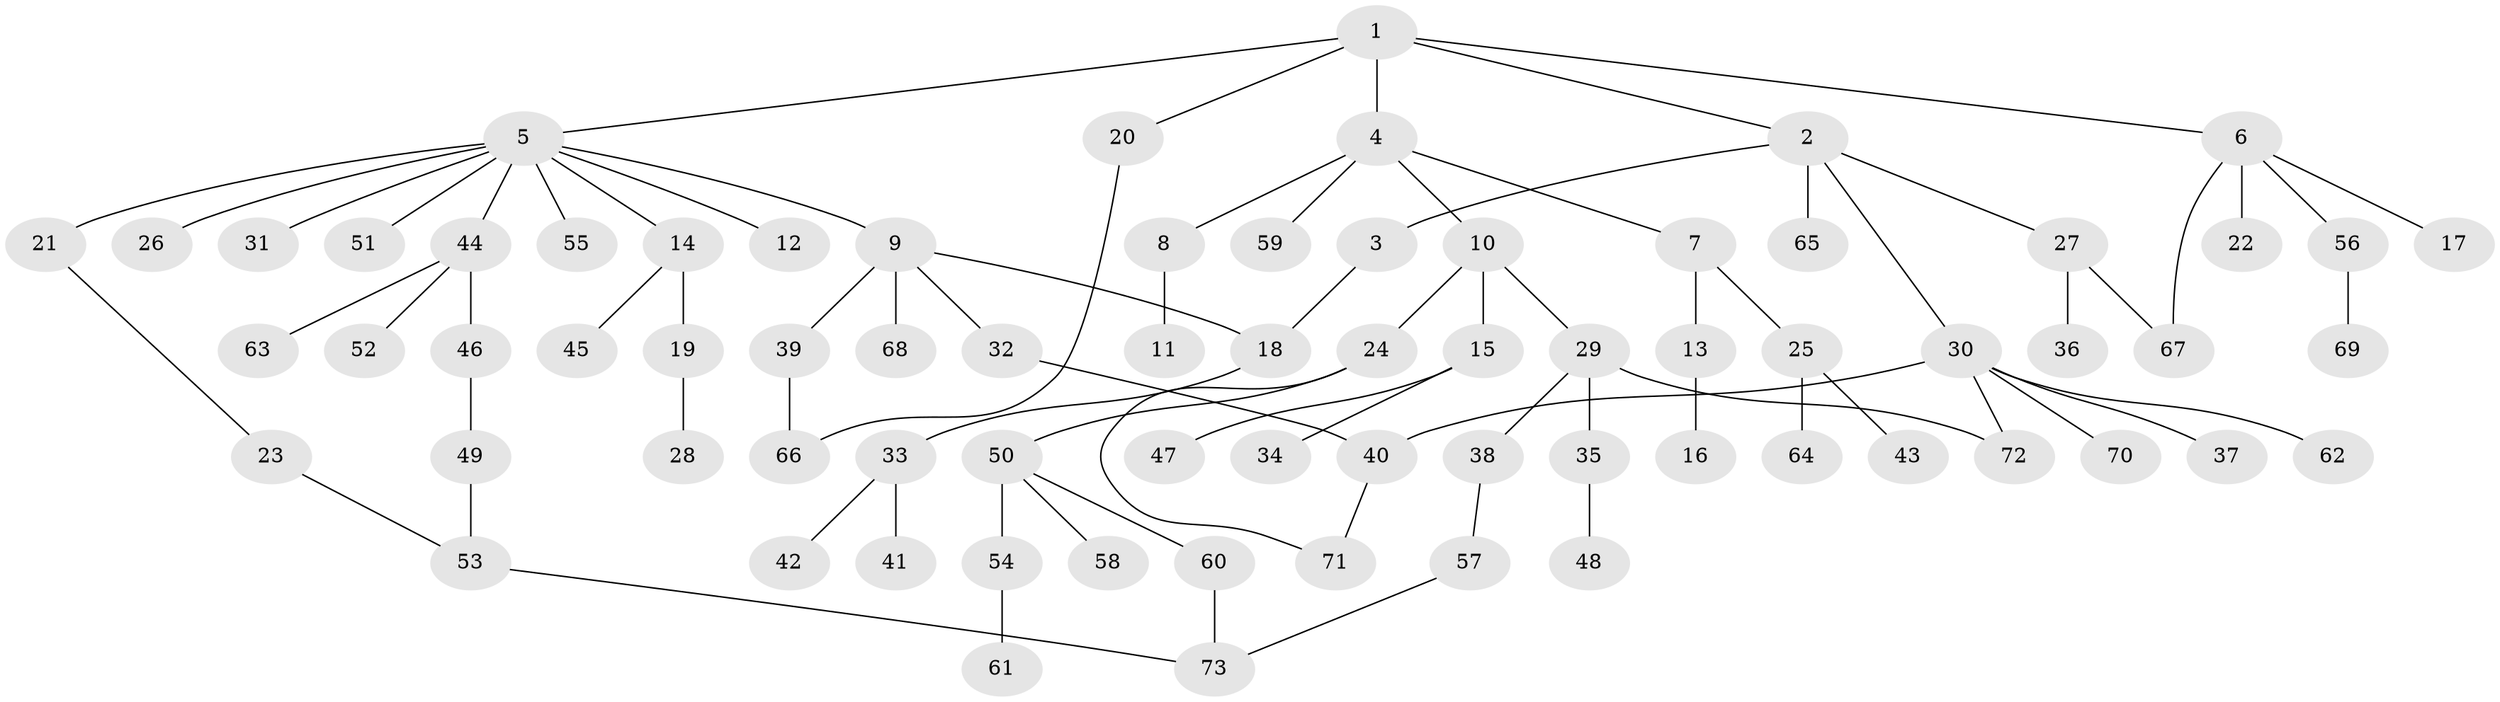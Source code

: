 // coarse degree distribution, {1: 0.5348837209302325, 3: 0.046511627906976744, 7: 0.046511627906976744, 2: 0.23255813953488372, 6: 0.046511627906976744, 4: 0.06976744186046512, 11: 0.023255813953488372}
// Generated by graph-tools (version 1.1) at 2025/45/03/04/25 21:45:00]
// undirected, 73 vertices, 81 edges
graph export_dot {
graph [start="1"]
  node [color=gray90,style=filled];
  1;
  2;
  3;
  4;
  5;
  6;
  7;
  8;
  9;
  10;
  11;
  12;
  13;
  14;
  15;
  16;
  17;
  18;
  19;
  20;
  21;
  22;
  23;
  24;
  25;
  26;
  27;
  28;
  29;
  30;
  31;
  32;
  33;
  34;
  35;
  36;
  37;
  38;
  39;
  40;
  41;
  42;
  43;
  44;
  45;
  46;
  47;
  48;
  49;
  50;
  51;
  52;
  53;
  54;
  55;
  56;
  57;
  58;
  59;
  60;
  61;
  62;
  63;
  64;
  65;
  66;
  67;
  68;
  69;
  70;
  71;
  72;
  73;
  1 -- 2;
  1 -- 4;
  1 -- 5;
  1 -- 6;
  1 -- 20;
  2 -- 3;
  2 -- 27;
  2 -- 30;
  2 -- 65;
  3 -- 18;
  4 -- 7;
  4 -- 8;
  4 -- 10;
  4 -- 59;
  5 -- 9;
  5 -- 12;
  5 -- 14;
  5 -- 21;
  5 -- 26;
  5 -- 31;
  5 -- 44;
  5 -- 51;
  5 -- 55;
  6 -- 17;
  6 -- 22;
  6 -- 56;
  6 -- 67;
  7 -- 13;
  7 -- 25;
  8 -- 11;
  9 -- 32;
  9 -- 39;
  9 -- 68;
  9 -- 18;
  10 -- 15;
  10 -- 24;
  10 -- 29;
  13 -- 16;
  14 -- 19;
  14 -- 45;
  15 -- 34;
  15 -- 47;
  18 -- 33;
  19 -- 28;
  20 -- 66;
  21 -- 23;
  23 -- 53;
  24 -- 50;
  24 -- 71;
  25 -- 43;
  25 -- 64;
  27 -- 36;
  27 -- 67;
  29 -- 35;
  29 -- 38;
  29 -- 72;
  30 -- 37;
  30 -- 62;
  30 -- 70;
  30 -- 40;
  30 -- 72;
  32 -- 40;
  33 -- 41;
  33 -- 42;
  35 -- 48;
  38 -- 57;
  39 -- 66;
  40 -- 71;
  44 -- 46;
  44 -- 52;
  44 -- 63;
  46 -- 49;
  49 -- 53;
  50 -- 54;
  50 -- 58;
  50 -- 60;
  53 -- 73;
  54 -- 61;
  56 -- 69;
  57 -- 73;
  60 -- 73;
}
